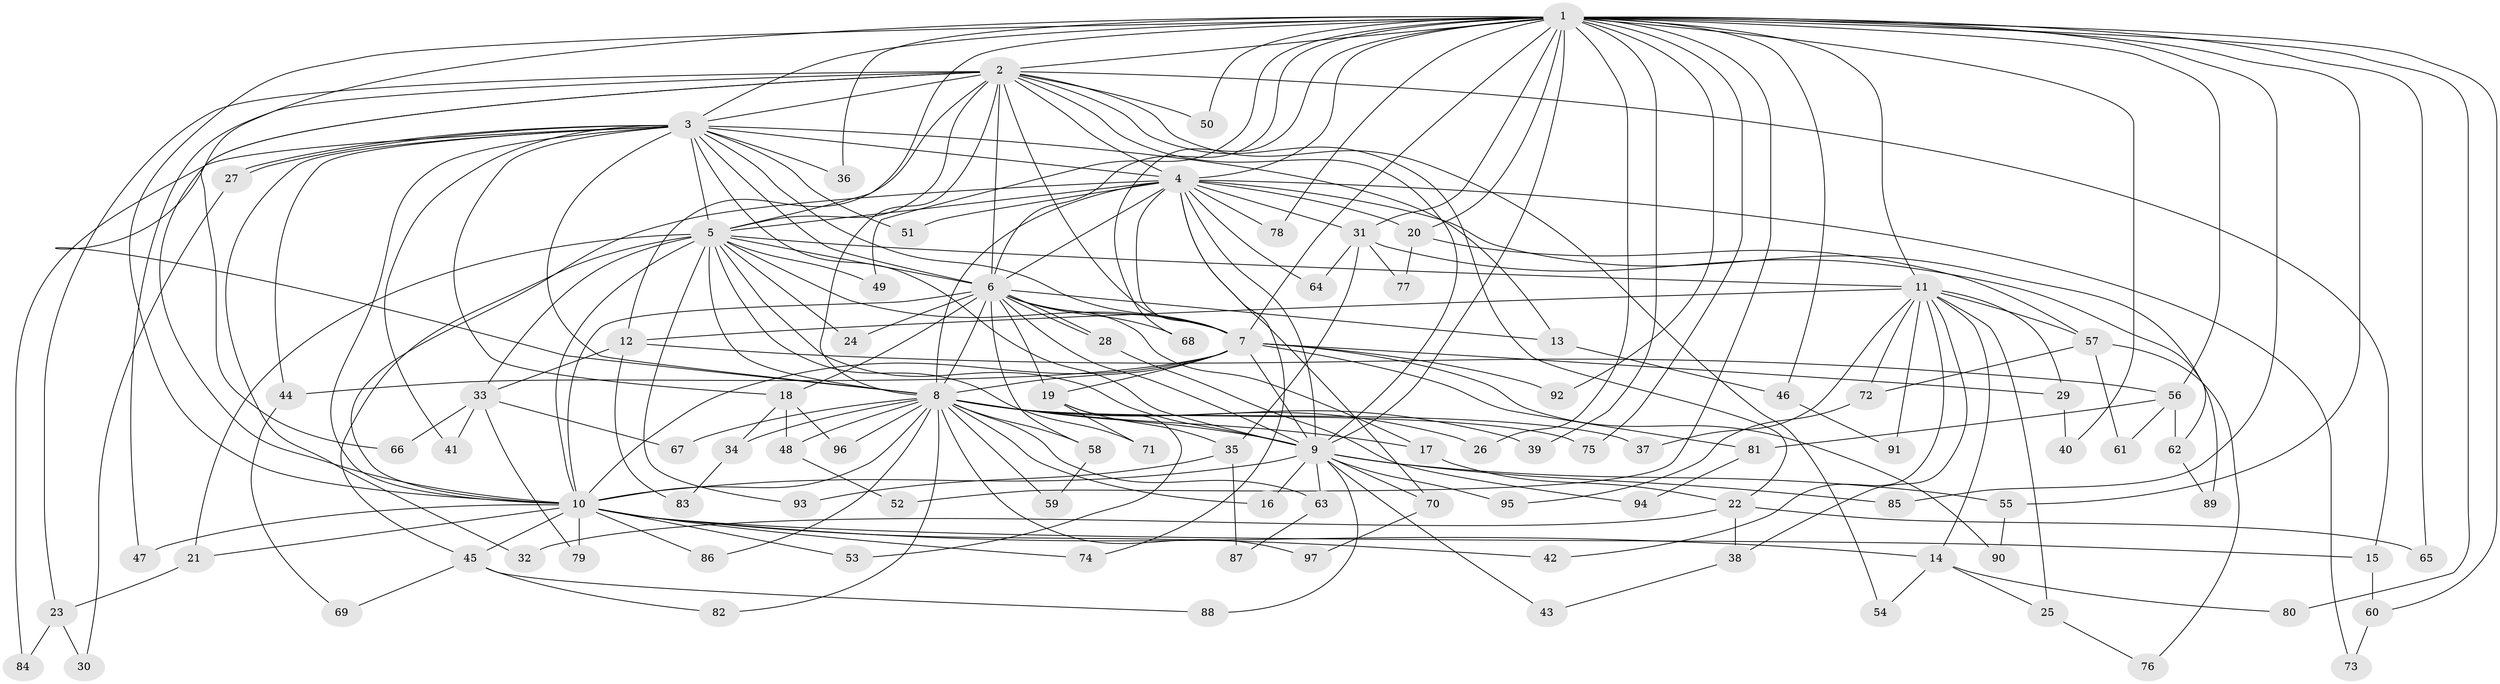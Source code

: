 // coarse degree distribution, {28: 0.013157894736842105, 17: 0.02631578947368421, 18: 0.02631578947368421, 31: 0.013157894736842105, 16: 0.02631578947368421, 12: 0.013157894736842105, 14: 0.013157894736842105, 5: 0.05263157894736842, 3: 0.19736842105263158, 2: 0.5526315789473685, 6: 0.039473684210526314, 8: 0.013157894736842105, 4: 0.013157894736842105}
// Generated by graph-tools (version 1.1) at 2025/51/02/27/25 19:51:46]
// undirected, 97 vertices, 219 edges
graph export_dot {
graph [start="1"]
  node [color=gray90,style=filled];
  1;
  2;
  3;
  4;
  5;
  6;
  7;
  8;
  9;
  10;
  11;
  12;
  13;
  14;
  15;
  16;
  17;
  18;
  19;
  20;
  21;
  22;
  23;
  24;
  25;
  26;
  27;
  28;
  29;
  30;
  31;
  32;
  33;
  34;
  35;
  36;
  37;
  38;
  39;
  40;
  41;
  42;
  43;
  44;
  45;
  46;
  47;
  48;
  49;
  50;
  51;
  52;
  53;
  54;
  55;
  56;
  57;
  58;
  59;
  60;
  61;
  62;
  63;
  64;
  65;
  66;
  67;
  68;
  69;
  70;
  71;
  72;
  73;
  74;
  75;
  76;
  77;
  78;
  79;
  80;
  81;
  82;
  83;
  84;
  85;
  86;
  87;
  88;
  89;
  90;
  91;
  92;
  93;
  94;
  95;
  96;
  97;
  1 -- 2;
  1 -- 3;
  1 -- 4;
  1 -- 5;
  1 -- 6;
  1 -- 7;
  1 -- 8;
  1 -- 9;
  1 -- 10;
  1 -- 11;
  1 -- 20;
  1 -- 26;
  1 -- 31;
  1 -- 36;
  1 -- 39;
  1 -- 40;
  1 -- 46;
  1 -- 49;
  1 -- 50;
  1 -- 52;
  1 -- 55;
  1 -- 56;
  1 -- 60;
  1 -- 65;
  1 -- 68;
  1 -- 75;
  1 -- 78;
  1 -- 80;
  1 -- 85;
  1 -- 92;
  2 -- 3;
  2 -- 4;
  2 -- 5;
  2 -- 6;
  2 -- 7;
  2 -- 8;
  2 -- 9;
  2 -- 10;
  2 -- 12;
  2 -- 15;
  2 -- 22;
  2 -- 23;
  2 -- 47;
  2 -- 50;
  2 -- 54;
  2 -- 66;
  3 -- 4;
  3 -- 5;
  3 -- 6;
  3 -- 7;
  3 -- 8;
  3 -- 9;
  3 -- 10;
  3 -- 13;
  3 -- 18;
  3 -- 27;
  3 -- 27;
  3 -- 32;
  3 -- 36;
  3 -- 41;
  3 -- 44;
  3 -- 51;
  3 -- 84;
  4 -- 5;
  4 -- 6;
  4 -- 7;
  4 -- 8;
  4 -- 9;
  4 -- 10;
  4 -- 20;
  4 -- 31;
  4 -- 51;
  4 -- 62;
  4 -- 64;
  4 -- 70;
  4 -- 73;
  4 -- 74;
  4 -- 78;
  5 -- 6;
  5 -- 7;
  5 -- 8;
  5 -- 9;
  5 -- 10;
  5 -- 11;
  5 -- 21;
  5 -- 24;
  5 -- 33;
  5 -- 45;
  5 -- 49;
  5 -- 71;
  5 -- 93;
  6 -- 7;
  6 -- 8;
  6 -- 9;
  6 -- 10;
  6 -- 13;
  6 -- 17;
  6 -- 18;
  6 -- 19;
  6 -- 24;
  6 -- 28;
  6 -- 28;
  6 -- 58;
  6 -- 68;
  7 -- 8;
  7 -- 9;
  7 -- 10;
  7 -- 19;
  7 -- 29;
  7 -- 44;
  7 -- 81;
  7 -- 90;
  7 -- 92;
  8 -- 9;
  8 -- 10;
  8 -- 16;
  8 -- 17;
  8 -- 26;
  8 -- 34;
  8 -- 37;
  8 -- 39;
  8 -- 48;
  8 -- 58;
  8 -- 59;
  8 -- 63;
  8 -- 67;
  8 -- 75;
  8 -- 82;
  8 -- 86;
  8 -- 96;
  8 -- 97;
  9 -- 10;
  9 -- 16;
  9 -- 43;
  9 -- 55;
  9 -- 63;
  9 -- 70;
  9 -- 85;
  9 -- 88;
  9 -- 95;
  10 -- 14;
  10 -- 15;
  10 -- 21;
  10 -- 42;
  10 -- 45;
  10 -- 47;
  10 -- 53;
  10 -- 74;
  10 -- 79;
  10 -- 86;
  11 -- 12;
  11 -- 14;
  11 -- 25;
  11 -- 29;
  11 -- 37;
  11 -- 38;
  11 -- 42;
  11 -- 57;
  11 -- 72;
  11 -- 91;
  12 -- 33;
  12 -- 56;
  12 -- 83;
  13 -- 46;
  14 -- 25;
  14 -- 54;
  14 -- 80;
  15 -- 60;
  17 -- 22;
  18 -- 34;
  18 -- 48;
  18 -- 96;
  19 -- 35;
  19 -- 53;
  19 -- 71;
  20 -- 57;
  20 -- 77;
  21 -- 23;
  22 -- 32;
  22 -- 38;
  22 -- 65;
  23 -- 30;
  23 -- 84;
  25 -- 76;
  27 -- 30;
  28 -- 94;
  29 -- 40;
  31 -- 35;
  31 -- 64;
  31 -- 77;
  31 -- 89;
  33 -- 41;
  33 -- 66;
  33 -- 67;
  33 -- 79;
  34 -- 83;
  35 -- 87;
  35 -- 93;
  38 -- 43;
  44 -- 69;
  45 -- 69;
  45 -- 82;
  45 -- 88;
  46 -- 91;
  48 -- 52;
  55 -- 90;
  56 -- 61;
  56 -- 62;
  56 -- 81;
  57 -- 61;
  57 -- 72;
  57 -- 76;
  58 -- 59;
  60 -- 73;
  62 -- 89;
  63 -- 87;
  70 -- 97;
  72 -- 95;
  81 -- 94;
}
